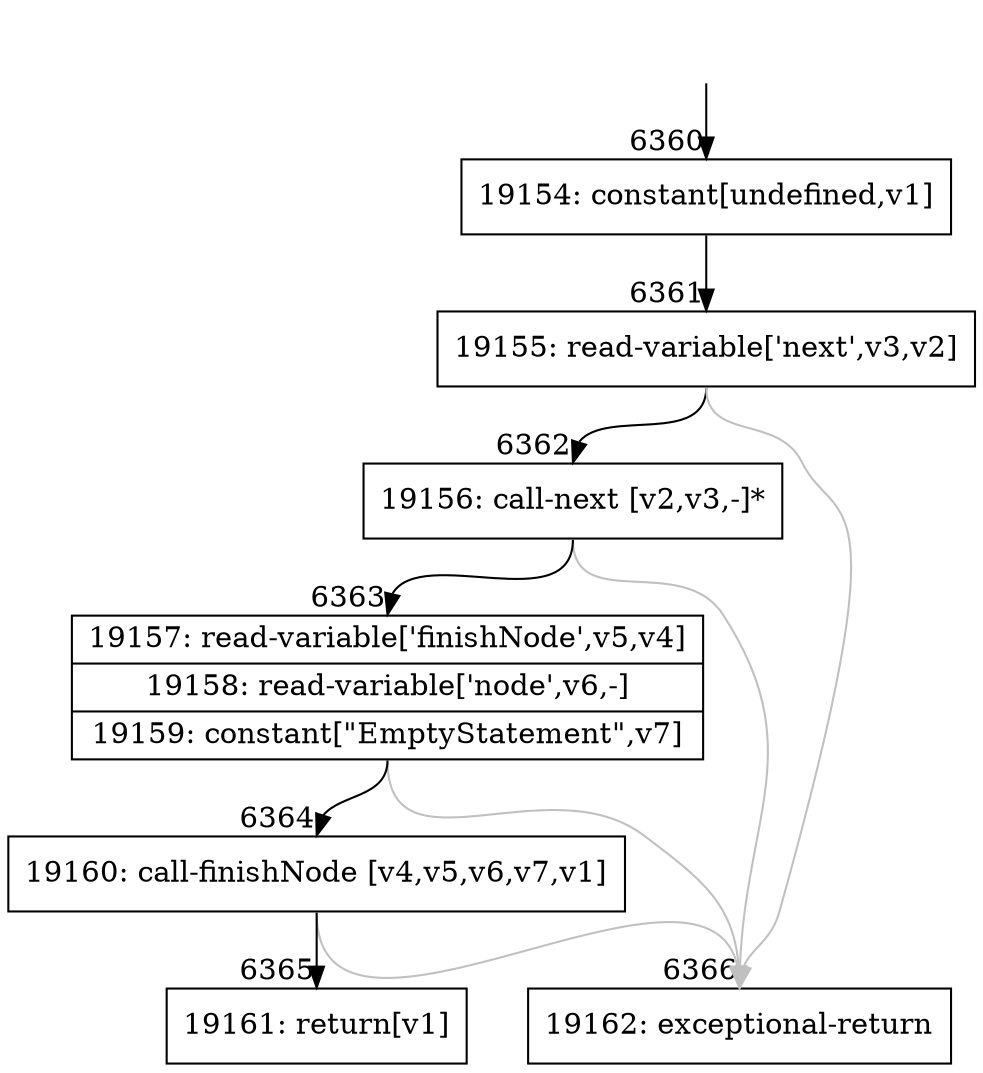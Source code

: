 digraph {
rankdir="TD"
BB_entry362[shape=none,label=""];
BB_entry362 -> BB6360 [tailport=s, headport=n, headlabel="    6360"]
BB6360 [shape=record label="{19154: constant[undefined,v1]}" ] 
BB6360 -> BB6361 [tailport=s, headport=n, headlabel="      6361"]
BB6361 [shape=record label="{19155: read-variable['next',v3,v2]}" ] 
BB6361 -> BB6362 [tailport=s, headport=n, headlabel="      6362"]
BB6361 -> BB6366 [tailport=s, headport=n, color=gray, headlabel="      6366"]
BB6362 [shape=record label="{19156: call-next [v2,v3,-]*}" ] 
BB6362 -> BB6363 [tailport=s, headport=n, headlabel="      6363"]
BB6362 -> BB6366 [tailport=s, headport=n, color=gray]
BB6363 [shape=record label="{19157: read-variable['finishNode',v5,v4]|19158: read-variable['node',v6,-]|19159: constant[\"EmptyStatement\",v7]}" ] 
BB6363 -> BB6364 [tailport=s, headport=n, headlabel="      6364"]
BB6363 -> BB6366 [tailport=s, headport=n, color=gray]
BB6364 [shape=record label="{19160: call-finishNode [v4,v5,v6,v7,v1]}" ] 
BB6364 -> BB6365 [tailport=s, headport=n, headlabel="      6365"]
BB6364 -> BB6366 [tailport=s, headport=n, color=gray]
BB6365 [shape=record label="{19161: return[v1]}" ] 
BB6366 [shape=record label="{19162: exceptional-return}" ] 
//#$~ 6254
}
